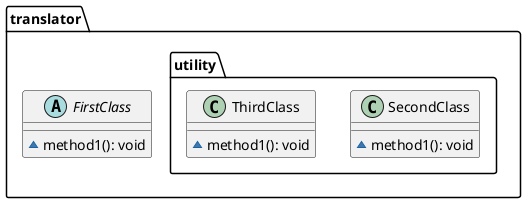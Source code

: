@startuml
package translator{
abstract class translator.FirstClass{
{method} ~method1(): void
}
}
package translator.utility{
class translator.utility.SecondClass{
{method} ~method1(): void
}
class translator.utility.ThirdClass{
{method} ~method1(): void
}
}
@enduml